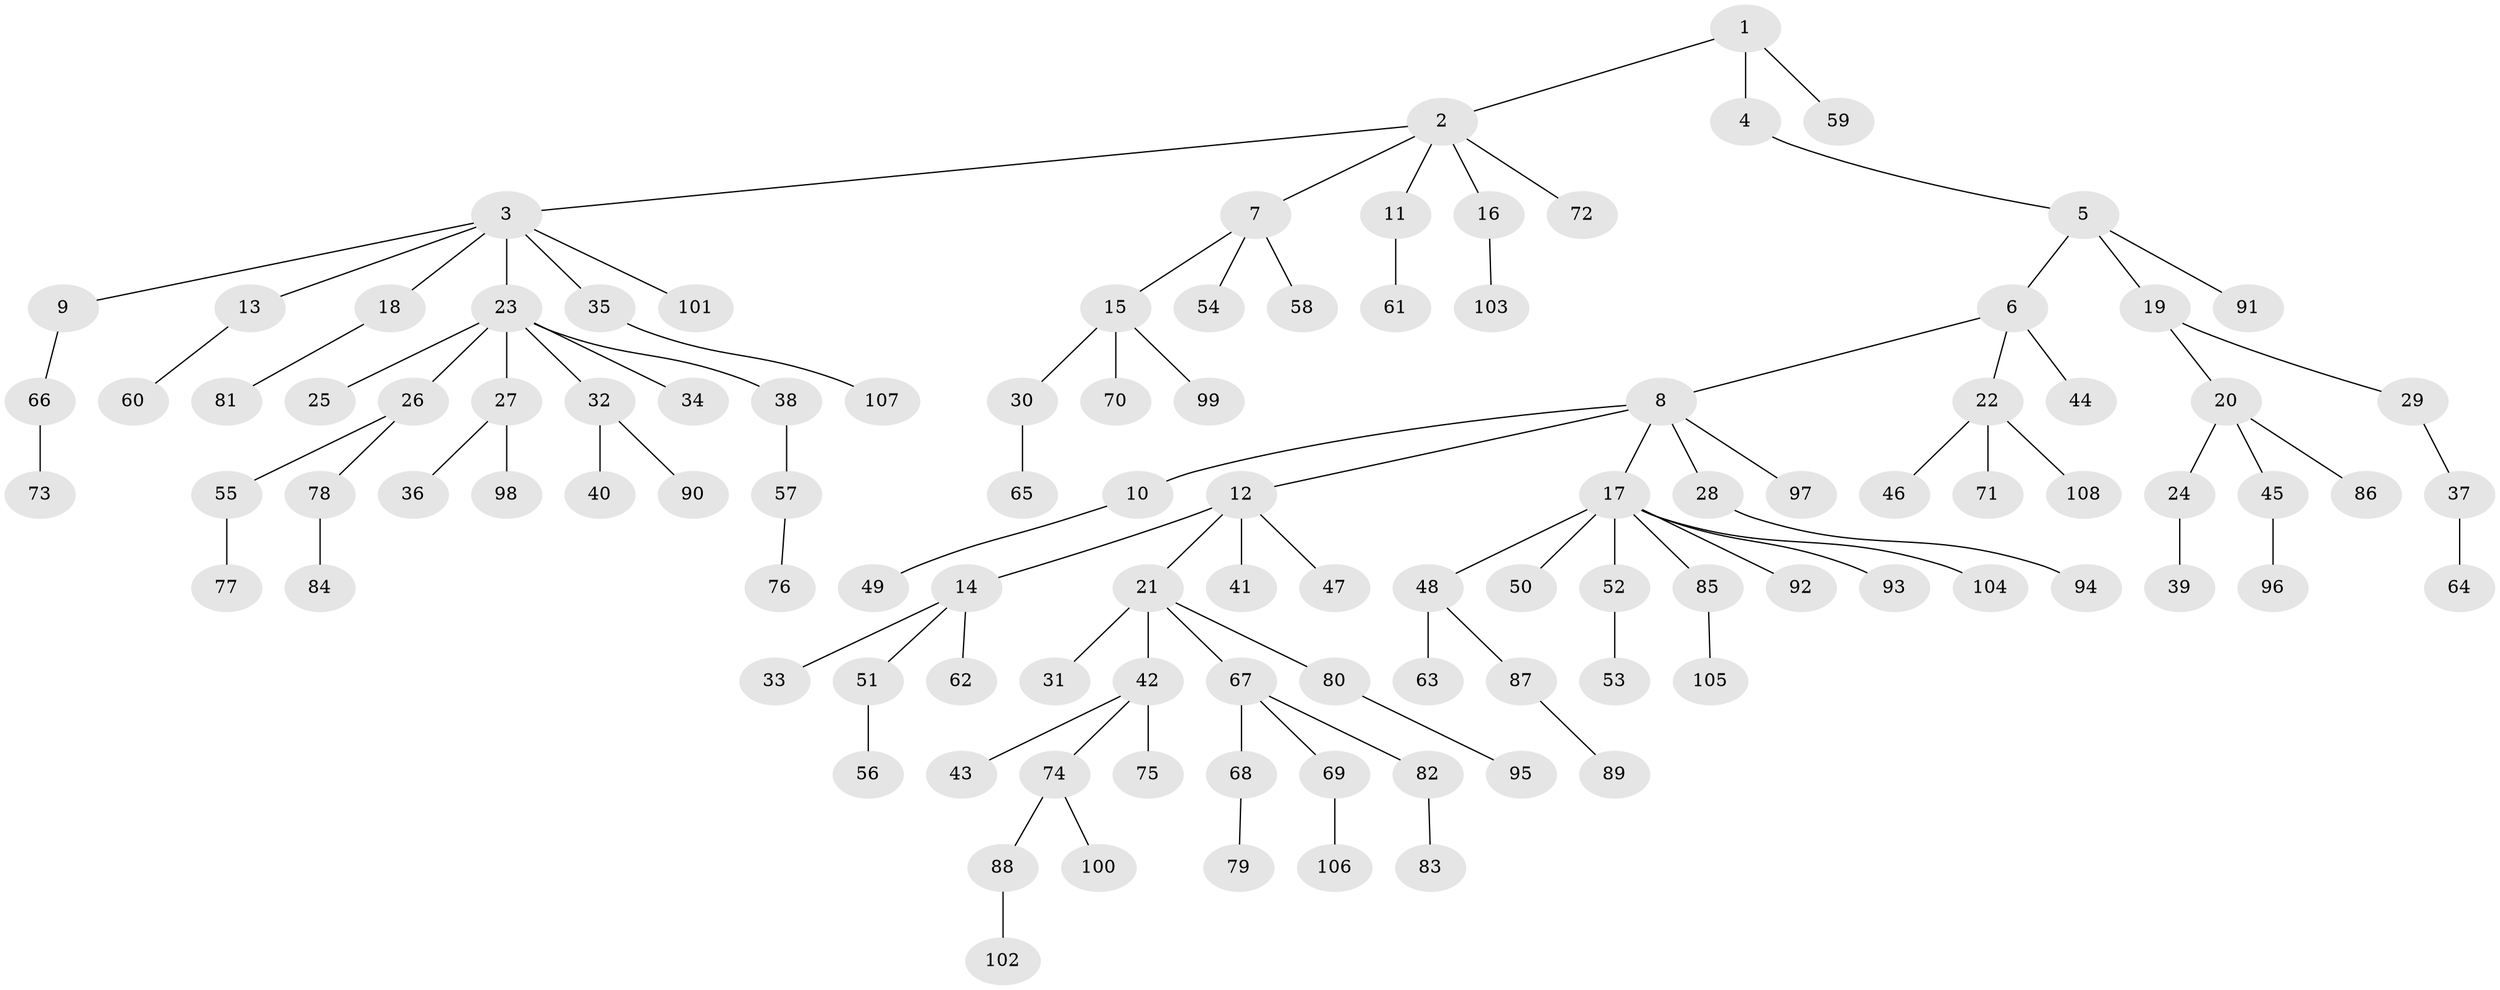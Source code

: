 // coarse degree distribution, {6: 0.03076923076923077, 3: 0.13846153846153847, 2: 0.13846153846153847, 1: 0.5846153846153846, 4: 0.06153846153846154, 5: 0.03076923076923077, 7: 0.015384615384615385}
// Generated by graph-tools (version 1.1) at 2025/37/03/04/25 23:37:27]
// undirected, 108 vertices, 107 edges
graph export_dot {
  node [color=gray90,style=filled];
  1;
  2;
  3;
  4;
  5;
  6;
  7;
  8;
  9;
  10;
  11;
  12;
  13;
  14;
  15;
  16;
  17;
  18;
  19;
  20;
  21;
  22;
  23;
  24;
  25;
  26;
  27;
  28;
  29;
  30;
  31;
  32;
  33;
  34;
  35;
  36;
  37;
  38;
  39;
  40;
  41;
  42;
  43;
  44;
  45;
  46;
  47;
  48;
  49;
  50;
  51;
  52;
  53;
  54;
  55;
  56;
  57;
  58;
  59;
  60;
  61;
  62;
  63;
  64;
  65;
  66;
  67;
  68;
  69;
  70;
  71;
  72;
  73;
  74;
  75;
  76;
  77;
  78;
  79;
  80;
  81;
  82;
  83;
  84;
  85;
  86;
  87;
  88;
  89;
  90;
  91;
  92;
  93;
  94;
  95;
  96;
  97;
  98;
  99;
  100;
  101;
  102;
  103;
  104;
  105;
  106;
  107;
  108;
  1 -- 2;
  1 -- 4;
  1 -- 59;
  2 -- 3;
  2 -- 7;
  2 -- 11;
  2 -- 16;
  2 -- 72;
  3 -- 9;
  3 -- 13;
  3 -- 18;
  3 -- 23;
  3 -- 35;
  3 -- 101;
  4 -- 5;
  5 -- 6;
  5 -- 19;
  5 -- 91;
  6 -- 8;
  6 -- 22;
  6 -- 44;
  7 -- 15;
  7 -- 54;
  7 -- 58;
  8 -- 10;
  8 -- 12;
  8 -- 17;
  8 -- 28;
  8 -- 97;
  9 -- 66;
  10 -- 49;
  11 -- 61;
  12 -- 14;
  12 -- 21;
  12 -- 41;
  12 -- 47;
  13 -- 60;
  14 -- 33;
  14 -- 51;
  14 -- 62;
  15 -- 30;
  15 -- 70;
  15 -- 99;
  16 -- 103;
  17 -- 48;
  17 -- 50;
  17 -- 52;
  17 -- 85;
  17 -- 92;
  17 -- 93;
  17 -- 104;
  18 -- 81;
  19 -- 20;
  19 -- 29;
  20 -- 24;
  20 -- 45;
  20 -- 86;
  21 -- 31;
  21 -- 42;
  21 -- 67;
  21 -- 80;
  22 -- 46;
  22 -- 71;
  22 -- 108;
  23 -- 25;
  23 -- 26;
  23 -- 27;
  23 -- 32;
  23 -- 34;
  23 -- 38;
  24 -- 39;
  26 -- 55;
  26 -- 78;
  27 -- 36;
  27 -- 98;
  28 -- 94;
  29 -- 37;
  30 -- 65;
  32 -- 40;
  32 -- 90;
  35 -- 107;
  37 -- 64;
  38 -- 57;
  42 -- 43;
  42 -- 74;
  42 -- 75;
  45 -- 96;
  48 -- 63;
  48 -- 87;
  51 -- 56;
  52 -- 53;
  55 -- 77;
  57 -- 76;
  66 -- 73;
  67 -- 68;
  67 -- 69;
  67 -- 82;
  68 -- 79;
  69 -- 106;
  74 -- 88;
  74 -- 100;
  78 -- 84;
  80 -- 95;
  82 -- 83;
  85 -- 105;
  87 -- 89;
  88 -- 102;
}
